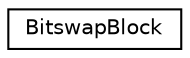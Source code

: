 digraph "Graphical Class Hierarchy"
{
  edge [fontname="Helvetica",fontsize="10",labelfontname="Helvetica",labelfontsize="10"];
  node [fontname="Helvetica",fontsize="10",shape=record];
  rankdir="LR";
  Node0 [label="BitswapBlock",height=0.2,width=0.4,color="black", fillcolor="white", style="filled",URL="$struct_bitswap_block.html"];
}
